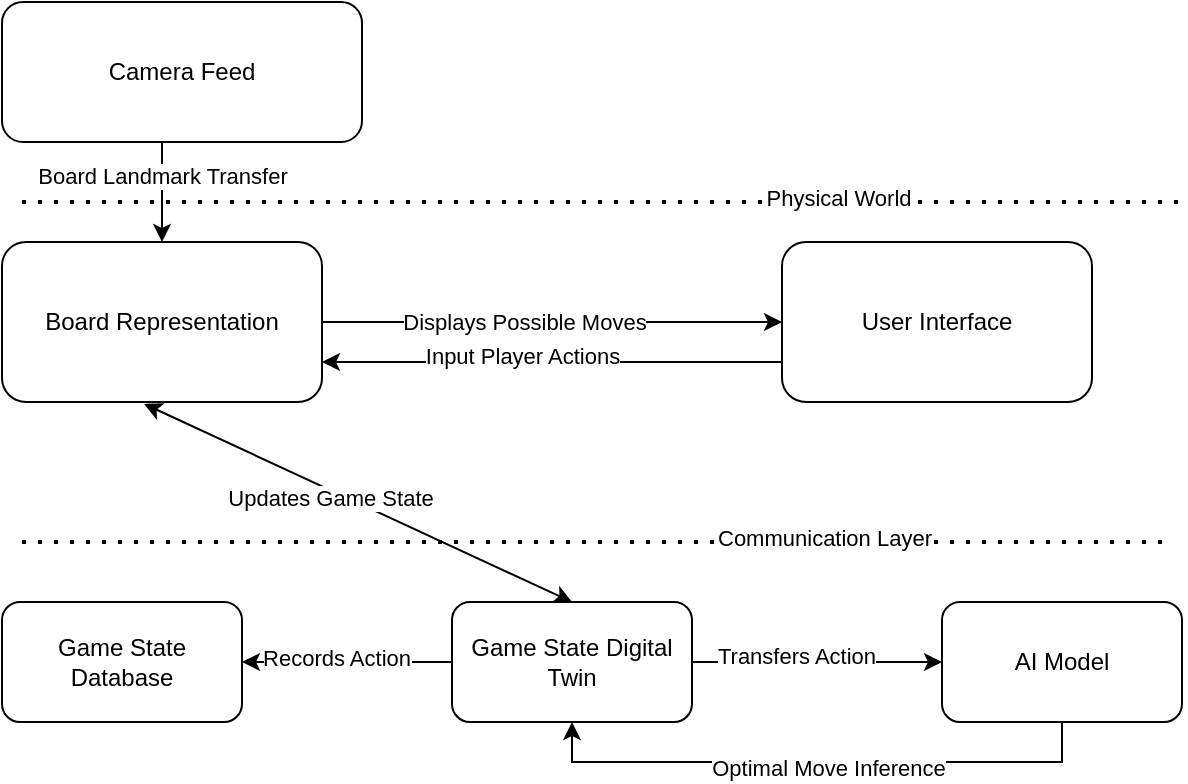 <mxfile version="28.2.5">
  <diagram name="Page-1" id="rL6wYzq297fijbXMsxHL">
    <mxGraphModel dx="820" dy="1619" grid="1" gridSize="10" guides="1" tooltips="1" connect="1" arrows="1" fold="1" page="1" pageScale="1" pageWidth="850" pageHeight="1100" math="0" shadow="0">
      <root>
        <mxCell id="0" />
        <mxCell id="1" parent="0" />
        <mxCell id="6nlLKT8NChmwJE9VW_4I-29" style="edgeStyle=orthogonalEdgeStyle;rounded=0;orthogonalLoop=1;jettySize=auto;html=1;" edge="1" parent="1" source="6nlLKT8NChmwJE9VW_4I-1" target="6nlLKT8NChmwJE9VW_4I-15">
          <mxGeometry relative="1" as="geometry" />
        </mxCell>
        <mxCell id="6nlLKT8NChmwJE9VW_4I-30" value="Displays Possible Moves" style="edgeLabel;html=1;align=center;verticalAlign=middle;resizable=0;points=[];" vertex="1" connectable="0" parent="6nlLKT8NChmwJE9VW_4I-29">
          <mxGeometry x="-0.123" relative="1" as="geometry">
            <mxPoint as="offset" />
          </mxGeometry>
        </mxCell>
        <mxCell id="6nlLKT8NChmwJE9VW_4I-1" value="Board Representation" style="rounded=1;whiteSpace=wrap;html=1;" vertex="1" parent="1">
          <mxGeometry x="40" y="-30" width="160" height="80" as="geometry" />
        </mxCell>
        <mxCell id="6nlLKT8NChmwJE9VW_4I-2" value="" style="endArrow=none;dashed=1;html=1;dashPattern=1 3;strokeWidth=2;rounded=0;" edge="1" parent="1">
          <mxGeometry width="50" height="50" relative="1" as="geometry">
            <mxPoint x="50" y="120" as="sourcePoint" />
            <mxPoint x="620" y="120" as="targetPoint" />
          </mxGeometry>
        </mxCell>
        <mxCell id="6nlLKT8NChmwJE9VW_4I-21" value="Communication Layer" style="edgeLabel;html=1;align=center;verticalAlign=middle;resizable=0;points=[];" vertex="1" connectable="0" parent="6nlLKT8NChmwJE9VW_4I-2">
          <mxGeometry x="0.407" y="2" relative="1" as="geometry">
            <mxPoint as="offset" />
          </mxGeometry>
        </mxCell>
        <mxCell id="6nlLKT8NChmwJE9VW_4I-5" value="Game State Database" style="rounded=1;whiteSpace=wrap;html=1;" vertex="1" parent="1">
          <mxGeometry x="40" y="150" width="120" height="60" as="geometry" />
        </mxCell>
        <mxCell id="6nlLKT8NChmwJE9VW_4I-11" style="edgeStyle=orthogonalEdgeStyle;rounded=0;orthogonalLoop=1;jettySize=auto;html=1;exitX=0.5;exitY=1;exitDx=0;exitDy=0;entryX=0.5;entryY=1;entryDx=0;entryDy=0;" edge="1" parent="1" source="6nlLKT8NChmwJE9VW_4I-7" target="6nlLKT8NChmwJE9VW_4I-8">
          <mxGeometry relative="1" as="geometry" />
        </mxCell>
        <mxCell id="6nlLKT8NChmwJE9VW_4I-12" value="Optimal Move Inference" style="edgeLabel;html=1;align=center;verticalAlign=middle;resizable=0;points=[];" vertex="1" connectable="0" parent="6nlLKT8NChmwJE9VW_4I-11">
          <mxGeometry x="-0.04" y="3" relative="1" as="geometry">
            <mxPoint as="offset" />
          </mxGeometry>
        </mxCell>
        <mxCell id="6nlLKT8NChmwJE9VW_4I-7" value="AI Model" style="rounded=1;whiteSpace=wrap;html=1;" vertex="1" parent="1">
          <mxGeometry x="510" y="150" width="120" height="60" as="geometry" />
        </mxCell>
        <mxCell id="6nlLKT8NChmwJE9VW_4I-13" style="edgeStyle=orthogonalEdgeStyle;rounded=0;orthogonalLoop=1;jettySize=auto;html=1;entryX=1;entryY=0.5;entryDx=0;entryDy=0;" edge="1" parent="1" source="6nlLKT8NChmwJE9VW_4I-8" target="6nlLKT8NChmwJE9VW_4I-5">
          <mxGeometry relative="1" as="geometry" />
        </mxCell>
        <mxCell id="6nlLKT8NChmwJE9VW_4I-14" value="Records Action" style="edgeLabel;html=1;align=center;verticalAlign=middle;resizable=0;points=[];" vertex="1" connectable="0" parent="6nlLKT8NChmwJE9VW_4I-13">
          <mxGeometry x="0.101" y="-2" relative="1" as="geometry">
            <mxPoint as="offset" />
          </mxGeometry>
        </mxCell>
        <mxCell id="6nlLKT8NChmwJE9VW_4I-8" value="Game State Digital Twin" style="rounded=1;whiteSpace=wrap;html=1;" vertex="1" parent="1">
          <mxGeometry x="265" y="150" width="120" height="60" as="geometry" />
        </mxCell>
        <mxCell id="6nlLKT8NChmwJE9VW_4I-9" value="" style="endArrow=classic;html=1;rounded=0;entryX=0;entryY=0.5;entryDx=0;entryDy=0;exitX=1;exitY=0.5;exitDx=0;exitDy=0;" edge="1" parent="1" source="6nlLKT8NChmwJE9VW_4I-8" target="6nlLKT8NChmwJE9VW_4I-7">
          <mxGeometry width="50" height="50" relative="1" as="geometry">
            <mxPoint x="320" y="200" as="sourcePoint" />
            <mxPoint x="370" y="150" as="targetPoint" />
          </mxGeometry>
        </mxCell>
        <mxCell id="6nlLKT8NChmwJE9VW_4I-10" value="Transfers Action" style="edgeLabel;html=1;align=center;verticalAlign=middle;resizable=0;points=[];" vertex="1" connectable="0" parent="6nlLKT8NChmwJE9VW_4I-9">
          <mxGeometry x="-0.165" y="3" relative="1" as="geometry">
            <mxPoint as="offset" />
          </mxGeometry>
        </mxCell>
        <mxCell id="6nlLKT8NChmwJE9VW_4I-31" style="edgeStyle=orthogonalEdgeStyle;rounded=0;orthogonalLoop=1;jettySize=auto;html=1;exitX=0;exitY=0.75;exitDx=0;exitDy=0;entryX=1;entryY=0.75;entryDx=0;entryDy=0;" edge="1" parent="1" source="6nlLKT8NChmwJE9VW_4I-15" target="6nlLKT8NChmwJE9VW_4I-1">
          <mxGeometry relative="1" as="geometry" />
        </mxCell>
        <mxCell id="6nlLKT8NChmwJE9VW_4I-32" value="Input Player Actions" style="edgeLabel;html=1;align=center;verticalAlign=middle;resizable=0;points=[];" vertex="1" connectable="0" parent="6nlLKT8NChmwJE9VW_4I-31">
          <mxGeometry x="0.132" y="-3" relative="1" as="geometry">
            <mxPoint as="offset" />
          </mxGeometry>
        </mxCell>
        <mxCell id="6nlLKT8NChmwJE9VW_4I-15" value="User Interface" style="rounded=1;whiteSpace=wrap;html=1;" vertex="1" parent="1">
          <mxGeometry x="430" y="-30" width="155" height="80" as="geometry" />
        </mxCell>
        <mxCell id="6nlLKT8NChmwJE9VW_4I-22" value="" style="endArrow=none;dashed=1;html=1;dashPattern=1 3;strokeWidth=2;rounded=0;" edge="1" parent="1">
          <mxGeometry width="50" height="50" relative="1" as="geometry">
            <mxPoint x="50" y="-50" as="sourcePoint" />
            <mxPoint x="630" y="-50" as="targetPoint" />
          </mxGeometry>
        </mxCell>
        <mxCell id="6nlLKT8NChmwJE9VW_4I-23" value="Physical World" style="edgeLabel;html=1;align=center;verticalAlign=middle;resizable=0;points=[];" vertex="1" connectable="0" parent="6nlLKT8NChmwJE9VW_4I-22">
          <mxGeometry x="0.407" y="2" relative="1" as="geometry">
            <mxPoint as="offset" />
          </mxGeometry>
        </mxCell>
        <mxCell id="6nlLKT8NChmwJE9VW_4I-27" value="" style="endArrow=classic;startArrow=classic;html=1;rounded=0;exitX=0.5;exitY=0;exitDx=0;exitDy=0;entryX=0.444;entryY=1.012;entryDx=0;entryDy=0;entryPerimeter=0;" edge="1" parent="1" source="6nlLKT8NChmwJE9VW_4I-8" target="6nlLKT8NChmwJE9VW_4I-1">
          <mxGeometry width="50" height="50" relative="1" as="geometry">
            <mxPoint x="360" y="100" as="sourcePoint" />
            <mxPoint x="190" y="70" as="targetPoint" />
          </mxGeometry>
        </mxCell>
        <mxCell id="6nlLKT8NChmwJE9VW_4I-28" value="Updates Game State" style="edgeLabel;html=1;align=center;verticalAlign=middle;resizable=0;points=[];" vertex="1" connectable="0" parent="6nlLKT8NChmwJE9VW_4I-27">
          <mxGeometry x="0.12" y="3" relative="1" as="geometry">
            <mxPoint as="offset" />
          </mxGeometry>
        </mxCell>
        <mxCell id="6nlLKT8NChmwJE9VW_4I-34" style="edgeStyle=orthogonalEdgeStyle;rounded=0;orthogonalLoop=1;jettySize=auto;html=1;" edge="1" parent="1" source="6nlLKT8NChmwJE9VW_4I-33" target="6nlLKT8NChmwJE9VW_4I-1">
          <mxGeometry relative="1" as="geometry">
            <Array as="points">
              <mxPoint x="120" y="-70" />
              <mxPoint x="120" y="-70" />
            </Array>
          </mxGeometry>
        </mxCell>
        <mxCell id="6nlLKT8NChmwJE9VW_4I-35" value="Board Landmark Transfer" style="edgeLabel;html=1;align=center;verticalAlign=middle;resizable=0;points=[];" vertex="1" connectable="0" parent="6nlLKT8NChmwJE9VW_4I-34">
          <mxGeometry x="-0.336" relative="1" as="geometry">
            <mxPoint as="offset" />
          </mxGeometry>
        </mxCell>
        <mxCell id="6nlLKT8NChmwJE9VW_4I-33" value="Camera Feed" style="rounded=1;whiteSpace=wrap;html=1;" vertex="1" parent="1">
          <mxGeometry x="40" y="-150" width="180" height="70" as="geometry" />
        </mxCell>
      </root>
    </mxGraphModel>
  </diagram>
</mxfile>
